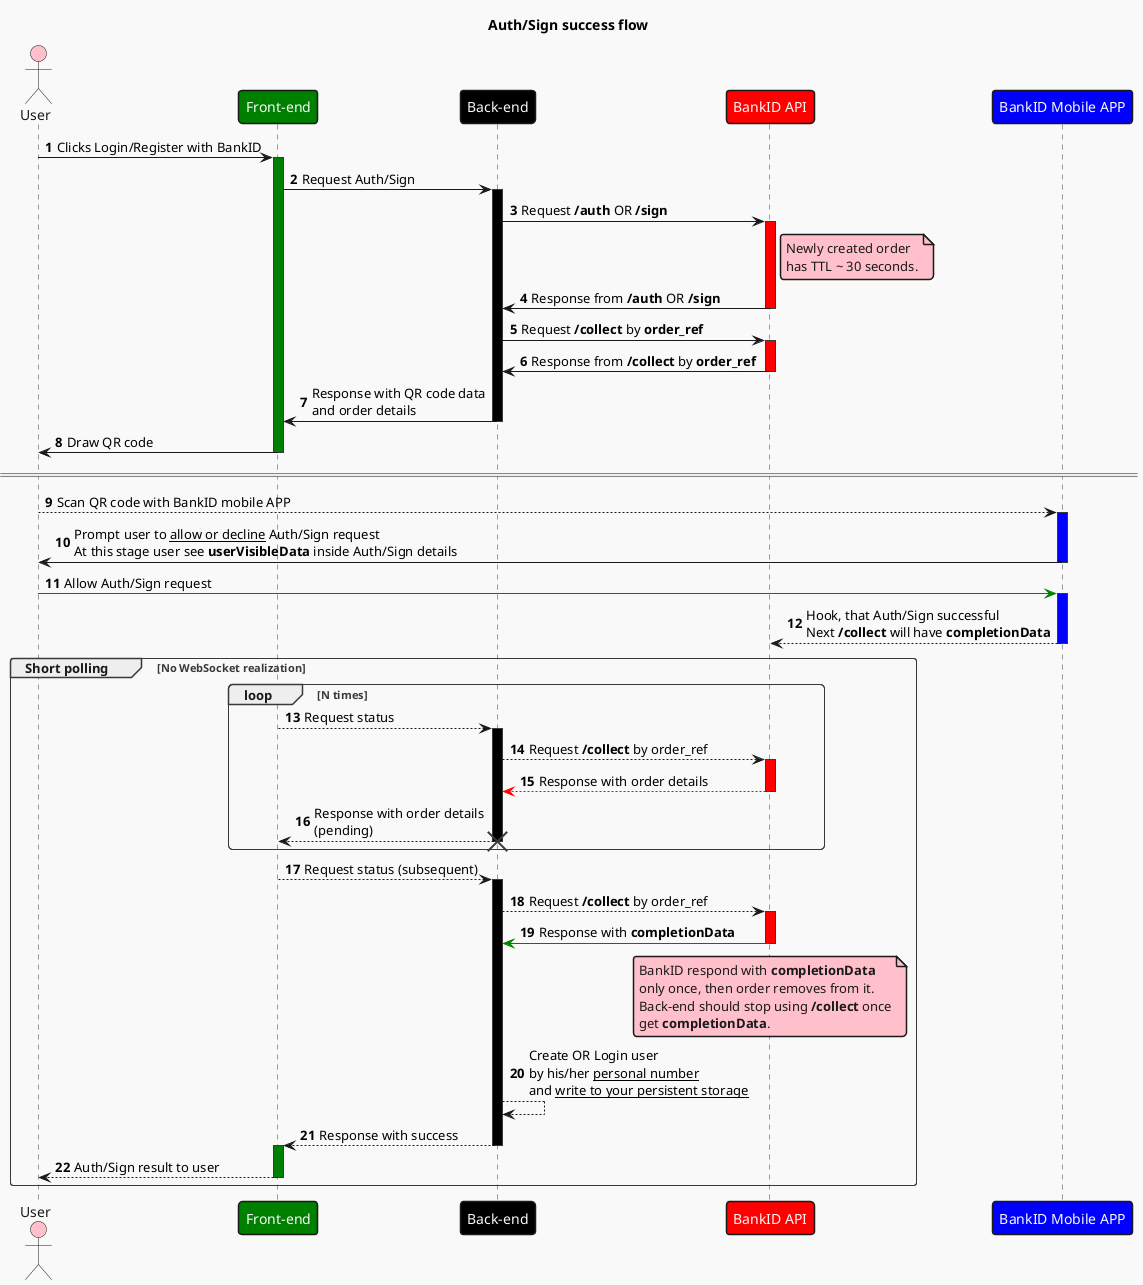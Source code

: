 @startuml
'https://plantuml.com/sequence-diagram
!theme mars
autonumber
actor "User" as U #pink
participant "Front-end" as FE #green
participant "Back-end" as BE #black
participant "BankID API" as BAPI #red
participant "BankID Mobile APP" as BAPP #blue

title "Auth/Sign success flow"
U -> FE: Clicks Login/Register with BankID
activate FE #green
FE -> BE: Request Auth/Sign
activate BE #black
BE -> BAPI: Request **/auth** OR **/sign**
note right of BAPI #pink
    Newly created order
    has TTL ~ 30 seconds.
end note
activate BAPI #red
BAPI -> BE: Response from **/auth** OR **/sign**
deactivate BAPI
BAPI <- BE: Request **/collect** by **order_ref**
activate BAPI #red
BAPI -> BE: Response from **/collect** by **order_ref**
deactivate BAPI
BE -> FE: Response with QR code data\nand order details
deactivate BE
FE -> U: Draw QR code
deactivate FE
====
U --> BAPP: Scan QR code with BankID mobile APP
activate BAPP #blue
BAPP -> U: Prompt user to __allow or decline__ Auth/Sign request\nAt this stage user see **userVisibleData** inside Auth/Sign details
deactivate BAPP
U -[#green]> BAPP: Allow Auth/Sign request
activate BAPP #blue
BAPP --> BAPI: Hook, that Auth/Sign successful\nNext **/collect** will have **completionData**
deactivate BAPP
group Short polling [No WebSocket realization]
    loop N times
        FE --> BE: Request status
    activate BE #black
    BE --> BAPI: Request **/collect** by order_ref
    activate BAPI #red
    BAPI --[#red]> BE: Response with order details
    deactivate BAPI
    BE --> FE: Response with order details\n(pending)
    destroy BE
    end
    FE --> BE: Request status (subsequent)
    activate BE #black
    BE --> BAPI: Request **/collect** by order_ref
    activate BAPI #red
    BAPI -[#green]> BE: Response with **completionData**
    note over of BAPI #pink
        BankID respond with **completionData**
        only once, then order removes from it.
        Back-end should stop using **/collect** once
        get **completionData**.
    end note
    deactivate BAPI
    BE --> BE: Create OR Login user \nby his/her __personal number__\nand __write to your persistent storage__
    BE --> FE: Response with success
    deactivate BE #black
    activate FE #green
    FE --> U: Auth/Sign result to user
    deactivate FE #green
end
@enduml
